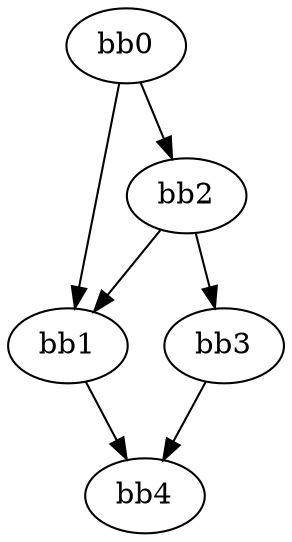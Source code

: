 digraph {
    0 [ label = "bb0\l" ]
    1 [ label = "bb1\l" ]
    2 [ label = "bb2\l" ]
    3 [ label = "bb3\l" ]
    4 [ label = "bb4\l" ]
    0 -> 1 [ ]
    0 -> 2 [ ]
    1 -> 4 [ ]
    2 -> 1 [ ]
    2 -> 3 [ ]
    3 -> 4 [ ]
}

